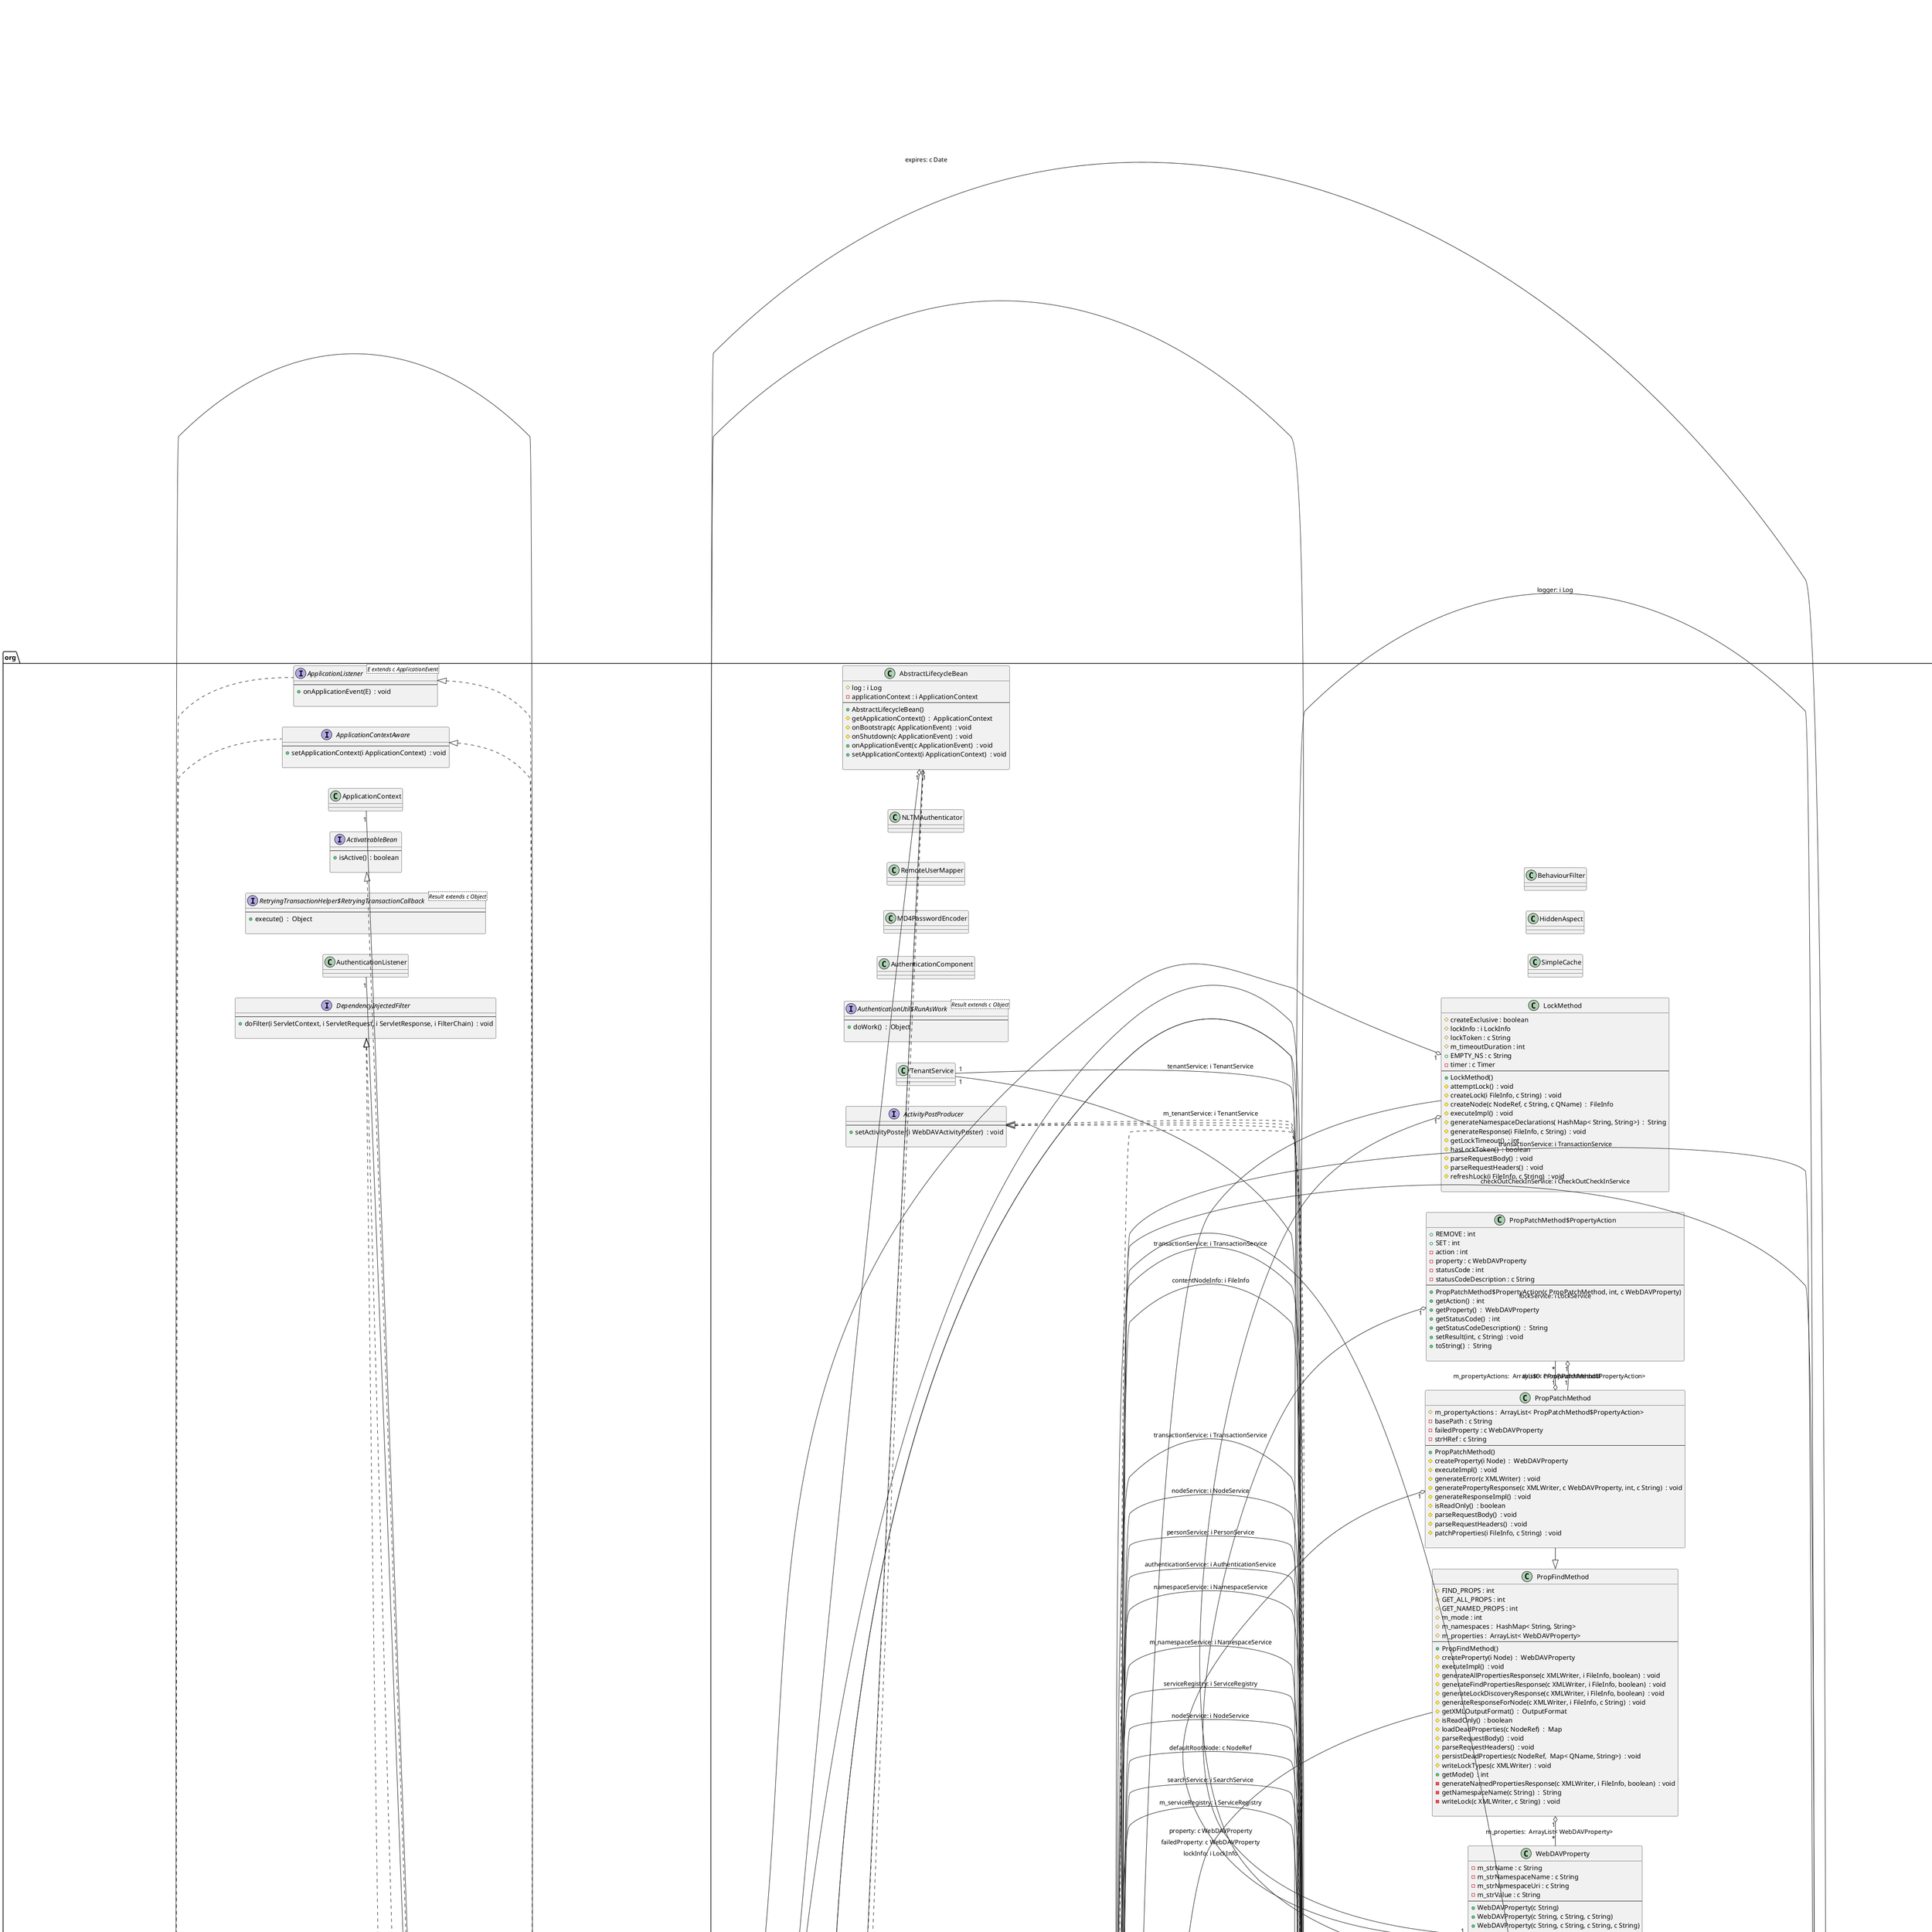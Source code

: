 @startuml

' Generated using https://github.com/juanmf/Java2PlantUML

left to right direction
' Participants 

interface org.alfresco.repo.webdav.LockInfo {
--
+  addSharedLockToken(c String)  : void
+  getDepth()  :  String
+  getExclusiveLockToken()  :  String
+  getExpires()  :  Date
+  getOwner()  :  String
+  getRemainingTimeoutSeconds()  : long
+  getScope()  :  String
+  getSharedLockTokens()  :  Set
+  isExclusive()  : boolean
+  isExpired()  : boolean
+  isLocked()  : boolean
+  isShared()  : boolean
+  setDepth(c String)  : void
+  setExclusiveLockToken(c String)  : void
+  setExpires(c Date)  : void
+  setOwner(c String)  : void
+  setScope(c String)  : void
+  setSharedLockTokens( Set< String>)  : void
+  setTimeoutMinutes(int)  : void
+  setTimeoutSeconds(int)  : void
+  toJSON()  :  String

}
class org.alfresco.repo.webdav.auth.HTTPRequestAuthenticationFilter {
-  httpServletRequestAuthHeaderName : c String
-  logger : i Log
-  m_authComponent : i AuthenticationComponent
-  m_authPattern : c Pattern
-  m_authPatternString : c String
-  m_context : i ServletContext
--
+   HTTPRequestAuthenticationFilter() 
#  getLogger()  :  Log
+  destroy()  : void
+  doFilter(i ServletRequest, i ServletResponse, i FilterChain)  : void
+  init(i FilterConfig)  : void
-  reject(i HttpServletRequest, i HttpServletResponse)  : void

}
class org.alfresco.repo.webdav.MkcolMethod {
-  activityPoster : i WebDAVActivityPoster
--
+   MkcolMethod() 
#  executeImpl()  : void
#  parseRequestBody()  : void
#  parseRequestHeaders()  : void
+  setActivityPoster(i WebDAVActivityPoster)  : void
-  postActivity(i FileInfo)  : void

}
class javax.servlet.http.HttpServletRequestWrapper {
--
+   HttpServletRequestWrapper(i HttpServletRequest) 
+  authenticate(i HttpServletResponse)  : boolean
+  getAuthType()  :  String
+  getContextPath()  :  String
+  getCookies()  :  Cookie;
+  getDateHeader(c String)  : long
+  getHeader(c String)  :  String
+  getHeaderNames()  :  Enumeration
+  getHeaders(c String)  :  Enumeration
+  getIntHeader(c String)  : int
+  getMethod()  :  String
+  getPart(c String)  :  Part
+  getParts()  :  Collection
+  getPathInfo()  :  String
+  getPathTranslated()  :  String
+  getQueryString()  :  String
+  getRemoteUser()  :  String
+  getRequestURI()  :  String
+  getRequestURL()  :  StringBuffer
+  getRequestedSessionId()  :  String
+  getServletPath()  :  String
+  getSession()  :  HttpSession
+  getSession(boolean)  :  HttpSession
+  getUserPrincipal()  :  Principal
+  isRequestedSessionIdFromCookie()  : boolean
+  isRequestedSessionIdFromURL()  : boolean
+  isRequestedSessionIdFromUrl()  : boolean
+  isRequestedSessionIdValid()  : boolean
+  isUserInRole(c String)  : boolean
+  login(c String, c String)  : void
+  logout()  : void
-  _getHttpServletRequest()  :  HttpServletRequest

}
class org.alfresco.repo.webdav.auth.WebDAVUser {
-  m_homeNode : c NodeRef
-  m_ticket : c String
-  m_userName : c String
-  serialVersionUID : long
--
+   WebDAVUser(c String, c String, c NodeRef) 
#  setHomeNode(c NodeRef)  : void
+  getHomeNode()  :  NodeRef
+  getTicket()  :  String
+  getUserName()  :  String
+  hasHomeNode()  : boolean
+  toString()  :  String

}
class org.alfresco.repo.webdav.PropFindMethod {
#  FIND_PROPS : int
#  GET_ALL_PROPS : int
#  GET_NAMED_PROPS : int
#  m_mode : int
#  m_namespaces :  HashMap< String, String>
#  m_properties :  ArrayList< WebDAVProperty>
--
+   PropFindMethod() 
#  createProperty(i Node)  :  WebDAVProperty
#  executeImpl()  : void
#  generateAllPropertiesResponse(c XMLWriter, i FileInfo, boolean)  : void
#  generateFindPropertiesResponse(c XMLWriter, i FileInfo, boolean)  : void
#  generateLockDiscoveryResponse(c XMLWriter, i FileInfo, boolean)  : void
#  generateResponseForNode(c XMLWriter, i FileInfo, c String)  : void
#  getXMLOutputFormat()  :  OutputFormat
#  isReadOnly()  : boolean
#  loadDeadProperties(c NodeRef)  :  Map
#  parseRequestBody()  : void
#  parseRequestHeaders()  : void
#  persistDeadProperties(c NodeRef,  Map< QName, String>)  : void
#  writeLockTypes(c XMLWriter)  : void
+  getMode()  : int
-  generateNamedPropertiesResponse(c XMLWriter, i FileInfo, boolean)  : void
-  getNamespaceName(c String)  :  String
-  writeLock(c XMLWriter, c String)  : void

}
interface org.alfresco.repo.webdav.auth.SharepointConstants {
+  USER_SESSION_ATTRIBUTE : c String
--

}
interface javax.servlet.http.HttpSessionListener {
--
+  sessionCreated(c HttpSessionEvent)  : void
+  sessionDestroyed(c HttpSessionEvent)  : void

}
class org.alfresco.repo.webdav.WebDAVServerException {
-  m_cause : c Throwable
-  m_httpStatusCode : int
-  serialVersionUID : long
--
+   WebDAVServerException(int) 
+   WebDAVServerException(int, c Throwable) 
+  getCause()  :  Throwable
+  getHttpStatusCode()  : int
+  toString()  :  String

}
class org.alfresco.repo.webdav.auth.KerberosAuthenticationFilter {
-  logger : i Log
--
+   KerberosAuthenticationFilter() 
#  checkLoginPage(i HttpServletRequest, i HttpServletResponse)  : boolean
#  getLogger()  :  Log
#  onValidateFailed(i ServletContext, i HttpServletRequest, i HttpServletResponse, i HttpSession, i WebCredentials)  : void
#  writeLoginPageLink(i ServletContext, i HttpServletRequest, i HttpServletResponse)  : void

}
class org.alfresco.repo.webdav.auth.AuthenticationFilter {
-  ENCODINGS : c String;
-  PPT_EXTN : c String
-  logger : i Log
--
+   AuthenticationFilter() 
#  getLogger()  :  Log
+  destroy()  : void
+  doFilter(i ServletContext, i ServletRequest, i ServletResponse, i FilterChain)  : void

}
class javax.servlet.ServletInputStream {
--
#   ServletInputStream() 
+  readLine(class [B, int, int)  : int

}
class org.alfresco.repo.webdav.auth.NTLMAuthenticationFilter {
-  logger : i Log
--
+   NTLMAuthenticationFilter() 
#  getLogger()  :  Log
#  onValidateFailed(i ServletContext, i HttpServletRequest, i HttpServletResponse, i HttpSession, i WebCredentials)  : void

}
class org.alfresco.repo.webdav.DeleteMethod {
-  activityPoster : i WebDAVActivityPoster
-  deleteDelayTimer : c Timer
--
+   DeleteMethod() 
#  executeImpl()  : void
#  parseRequestBody()  : void
#  parseRequestHeaders()  : void
#  postActivity(i FileInfo, i FileInfo, c String)  : void
+  setActivityPoster(i WebDAVActivityPoster)  : void

}
interface org.springframework.context.ApplicationListener <E extends c ApplicationEvent> {
--
+  onApplicationEvent(E)  : void

}
interface javax.security.auth.callback.CallbackHandler {
--
+  handle(c Callback;)  : void

}
class org.alfresco.repo.webdav.auth.HTTPRequestAuthenticationFilterTestFilter {
-  httpServletRequestAuthHeaderName : c String
-  userName : c String
--
+   HTTPRequestAuthenticationFilterTestFilter() 
+  destroy()  : void
+  doFilter(i ServletRequest, i ServletResponse, i FilterChain)  : void
+  init(i FilterConfig)  : void
-  getProxy(i HttpServletRequest)  :  HttpServletRequest

}
class org.alfresco.repo.webdav.PostMethod {
--
+   PostMethod() 

}
interface org.springframework.beans.factory.Aware {
--

}
interface javax.servlet.ServletRequest {
--
+  getAsyncContext()  :  AsyncContext
+  getAttribute(c String)  :  Object
+  getAttributeNames()  :  Enumeration
+  getCharacterEncoding()  :  String
+  getContentLength()  : int
+  getContentType()  :  String
+  getDispatcherType()  :  DispatcherType
+  getInputStream()  :  ServletInputStream
+  getLocalAddr()  :  String
+  getLocalName()  :  String
+  getLocalPort()  : int
+  getLocale()  :  Locale
+  getLocales()  :  Enumeration
+  getParameter(c String)  :  String
+  getParameterMap()  :  Map
+  getParameterNames()  :  Enumeration
+  getParameterValues(c String)  :  String;
+  getProtocol()  :  String
+  getReader()  :  BufferedReader
+  getRealPath(c String)  :  String
+  getRemoteAddr()  :  String
+  getRemoteHost()  :  String
+  getRemotePort()  : int
+  getRequestDispatcher(c String)  :  RequestDispatcher
+  getScheme()  :  String
+  getServerName()  :  String
+  getServerPort()  : int
+  getServletContext()  :  ServletContext
+  isAsyncStarted()  : boolean
+  isAsyncSupported()  : boolean
+  isSecure()  : boolean
+  removeAttribute(c String)  : void
+  setAttribute(c String, c Object)  : void
+  setCharacterEncoding(c String)  : void
+  startAsync()  :  AsyncContext
+  startAsync(i ServletRequest, i ServletResponse)  :  AsyncContext

}
class org.springframework.extensions.surf.util.AbstractLifecycleBean {
#  log : i Log
-  applicationContext : i ApplicationContext
--
+   AbstractLifecycleBean() 
#  getApplicationContext()  :  ApplicationContext
#  onBootstrap(c ApplicationEvent)  : void
#  onShutdown(c ApplicationEvent)  : void
+  onApplicationEvent(c ApplicationEvent)  : void
+  setApplicationContext(i ApplicationContext)  : void

}
interface org.alfresco.service.cmr.webdav.WebDavService {
--
+  activitiesEnabled()  : boolean
+  getEnabled()  : boolean
+  getWebdavUrl(c NodeRef)  :  String

}
class org.alfresco.repo.webdav.ExceptionHandler {
-  e : c Throwable
-  logger : i Log
-  request : i HttpServletRequest
-  response : i HttpServletResponse
--
+   ExceptionHandler(c Throwable, i HttpServletRequest, i HttpServletResponse) 
+  handle()  : void

}
interface org.alfresco.repo.webdav.WebDAVLockService {
+  BEAN_NAME : c String
--
+  getLockInfo(c NodeRef)  :  LockInfo
+  isLockedAndReadOnly(c NodeRef)  : boolean
+  lock(c NodeRef, c String, int)  : void
+  lock(c NodeRef, i LockInfo)  : void
+  sessionDestroyed()  : void
+  setCurrentSession(i HttpSession)  : void
+  unlock(c NodeRef)  : void

}
interface javax.servlet.Filter {
--
+  destroy()  : void
+  doFilter(i ServletRequest, i ServletResponse, i FilterChain)  : void
+  init(i FilterConfig)  : void

}
class javax.servlet.ServletRequestWrapper {
-  request : i ServletRequest
--
+   ServletRequestWrapper(i ServletRequest) 
+  getAsyncContext()  :  AsyncContext
+  getAttribute(c String)  :  Object
+  getAttributeNames()  :  Enumeration
+  getCharacterEncoding()  :  String
+  getContentLength()  : int
+  getContentType()  :  String
+  getDispatcherType()  :  DispatcherType
+  getInputStream()  :  ServletInputStream
+  getLocalAddr()  :  String
+  getLocalName()  :  String
+  getLocalPort()  : int
+  getLocale()  :  Locale
+  getLocales()  :  Enumeration
+  getParameter(c String)  :  String
+  getParameterMap()  :  Map
+  getParameterNames()  :  Enumeration
+  getParameterValues(c String)  :  String;
+  getProtocol()  :  String
+  getReader()  :  BufferedReader
+  getRealPath(c String)  :  String
+  getRemoteAddr()  :  String
+  getRemoteHost()  :  String
+  getRemotePort()  : int
+  getRequest()  :  ServletRequest
+  getRequestDispatcher(c String)  :  RequestDispatcher
+  getScheme()  :  String
+  getServerName()  :  String
+  getServerPort()  : int
+  getServletContext()  :  ServletContext
+  isAsyncStarted()  : boolean
+  isAsyncSupported()  : boolean
+  isSecure()  : boolean
+  isWrapperFor(c Class)  : boolean
+  isWrapperFor(i ServletRequest)  : boolean
+  removeAttribute(c String)  : void
+  setAttribute(c String, c Object)  : void
+  setCharacterEncoding(c String)  : void
+  setRequest(i ServletRequest)  : void
+  startAsync()  :  AsyncContext
+  startAsync(i ServletRequest, i ServletResponse)  :  AsyncContext

}
interface org.alfresco.repo.management.subsystems.ActivateableBean {
--
+  isActive()  : boolean

}
class org.alfresco.repo.webdav.UnlockMethod {
-  m_strLockToken : c String
--
+   UnlockMethod() 
#  attemptUnlock()  : void
#  executeImpl()  : void
#  getLockToken()  :  String
#  parseRequestBody()  : void
#  parseRequestHeaders()  : void
-  removeNoContentAspect(c NodeRef)  : void

}
interface java.util.EventListener {
--

}
class org.alfresco.repo.webdav.HierarchicalMethod {
#  m_overwrite : boolean
#  m_strDestinationPath : c String
--
+   HierarchicalMethod() 
#  parseRequestBody()  : void
#  parseRequestHeaders()  : void
+  getDestinationPath()  :  String
+  hasOverWrite()  : boolean

}
class org.alfresco.repo.webdav.WebDAVServlet$WebDAVInitParameters {
-  enabled : boolean
-  rootPath : c String
-  storeName : c String
-  urlPathPrefix : c String
--
+   WebDAVServlet$WebDAVInitParameters() 
+  getEnabled()  : boolean
+  getRootPath()  :  String
+  getStoreName()  :  String
+  getUrlPathPrefix()  :  String
+  setEnabled(boolean)  : void
+  setRootPath(c String)  : void
+  setStoreName(c String)  : void
+  setUrlPathPrefix(c String)  : void

}
interface org.alfresco.repo.transaction.RetryingTransactionHelper$RetryingTransactionCallback <Result extends c Object> {
--
+  execute()  :  Object

}
class org.alfresco.repo.webdav.MTNodesCache2 {
-  defaultNode : c NodeRef
-  enabled : boolean
-  namespaceService : i NamespaceService
-  nodeService : i NodeService
-  nodesCache :  Map< String, NodeRef>
-  rootPath : c String
-  searchService : i SearchService
-  storeName : c String
-  tenantService : i TenantService
--
+   MTNodesCache2() 
+  getEnabled()  : boolean
+  getNamespaceService()  :  NamespaceService
+  getNodeForCurrentTenant()  :  NodeRef
+  getNodeService()  :  NodeService
+  getRootPath()  :  String
+  getSearchService()  :  SearchService
+  getStoreName()  :  String
+  getTenantService()  :  TenantService
+  init()  : void
+  onBootstrap()  : void
+  setEnabled(boolean)  : void
+  setNamespaceService(i NamespaceService)  : void
+  setNodeService(i NodeService)  : void
+  setRootPath(c String)  : void
+  setSearchService(i SearchService)  : void
+  setStoreName(c String)  : void
+  setTenantService(i TenantService)  : void

}
class org.alfresco.repo.webdav.WebDAVProperty {
-  m_strName : c String
-  m_strNamespaceName : c String
-  m_strNamespaceUri : c String
-  m_strValue : c String
--
+   WebDAVProperty(c String) 
+   WebDAVProperty(c String, c String, c String) 
+   WebDAVProperty(c String, c String, c String, c String) 
+  createQName()  :  QName
+  getName()  :  String
+  getNamespaceName()  :  String
+  getNamespaceUri()  :  String
+  getValue()  :  String
+  hasNamespaceName()  : boolean
+  isProtected()  : boolean
+  setValue(c String)  : void
+  toString()  :  String

}
interface org.springframework.context.ApplicationContextAware {
--
+  setApplicationContext(i ApplicationContext)  : void

}
class org.alfresco.repo.webdav.LockMethod {
#  createExclusive : boolean
#  lockInfo : i LockInfo
#  lockToken : c String
#  m_timeoutDuration : int
+  EMPTY_NS : c String
-  timer : c Timer
--
+   LockMethod() 
#  attemptLock()  : void
#  createLock(i FileInfo, c String)  : void
#  createNode(c NodeRef, c String, c QName)  :  FileInfo
#  executeImpl()  : void
#  generateNamespaceDeclarations( HashMap< String, String>)  :  String
#  generateResponse(i FileInfo, c String)  : void
#  getLockTimeout()  : int
#  hasLockToken()  : boolean
#  parseRequestBody()  : void
#  parseRequestHeaders()  : void
#  refreshLock(i FileInfo, c String)  : void

}
class org.alfresco.repo.webdav.auth.BaseKerberosAuthenticationFilter {
-  LoginConfigEntry : c String
-  m_accountName : c String
-  m_krbRealm : c String
-  m_loginContext : c LoginContext
-  m_loginEntryName : c String
-  m_password : c String
-  m_stripKerberosUsernameSuffix : boolean
--
+   BaseKerberosAuthenticationFilter() 
#  checkLoginPage(i HttpServletRequest, i HttpServletResponse)  : boolean
#  init()  : void
+  authenticateRequest(i ServletContext, i HttpServletRequest, i HttpServletResponse)  : boolean
+  handle(c Callback;)  : void
+  logonStartAgain(i ServletContext, i HttpServletRequest, i HttpServletResponse)  : void
+  restartLoginChallenge(i ServletContext, i HttpServletRequest, i HttpServletResponse)  : void
+  setJaasConfigEntryName(c String)  : void
+  setPassword(c String)  : void
+  setRealm(c String)  : void
+  setStripKerberosUsernameSuffix(boolean)  : void
-  doKerberosLogon(c NegTokenInit, i HttpServletRequest, i HttpServletResponse, i HttpSession)  :  NegTokenTarg
-  logonStartAgain(i ServletContext, i HttpServletRequest, i HttpServletResponse, boolean)  : void

}
class javax.servlet.http.HttpServlet {
-  HEADER_IFMODSINCE : c String
-  HEADER_LASTMOD : c String
-  LSTRING_FILE : c String
-  METHOD_DELETE : c String
-  METHOD_GET : c String
-  METHOD_HEAD : c String
-  METHOD_OPTIONS : c String
-  METHOD_POST : c String
-  METHOD_PUT : c String
-  METHOD_TRACE : c String
-  lStrings : c ResourceBundle
--
+   HttpServlet() 
#  doDelete(i HttpServletRequest, i HttpServletResponse)  : void
#  doGet(i HttpServletRequest, i HttpServletResponse)  : void
#  doHead(i HttpServletRequest, i HttpServletResponse)  : void
#  doOptions(i HttpServletRequest, i HttpServletResponse)  : void
#  doPost(i HttpServletRequest, i HttpServletResponse)  : void
#  doPut(i HttpServletRequest, i HttpServletResponse)  : void
#  doTrace(i HttpServletRequest, i HttpServletResponse)  : void
#  getLastModified(i HttpServletRequest)  : long
#  service(i HttpServletRequest, i HttpServletResponse)  : void
+  service(i ServletRequest, i ServletResponse)  : void
-  getAllDeclaredMethods( Class<?>)  :  Method;
-  maybeSetLastModified(i HttpServletResponse, long)  : void

}
class org.alfresco.repo.webdav.LockInfoImpl {
+  ADDINFO_WEBDAV_MARKER : c String
-  depth : c String
-  exclusiveLockToken : c String
-  expires : c Date
-  owner : c String
-  scope : c String
-  serialVersionUID : long
-  sharedLockTokens :  Set< String>
--
+   LockInfoImpl() 
+   LockInfoImpl(c String, c String, c String) 
#  dateNow()  :  Date
+  addSharedLockToken(c String)  : void
+  fromJSON(c String)  :  LockInfo
+  getDepth()  :  String
+  getExclusiveLockToken()  :  String
+  getExpires()  :  Date
+  getOwner()  :  String
+  getRemainingTimeoutSeconds()  : long
+  getScope()  :  String
+  getSharedLockTokens()  :  Set
+  isExclusive()  : boolean
+  isExpired()  : boolean
+  isLocked()  : boolean
+  isShared()  : boolean
+  setDepth(c String)  : void
+  setExclusiveLockToken(c String)  : void
+  setExpires(c Date)  : void
+  setOwner(c String)  : void
+  setScope(c String)  : void
+  setSharedLockTokens( Set< String>)  : void
+  setTimeoutMinutes(int)  : void
+  setTimeoutSeconds(int)  : void
+  toJSON()  :  String
+  toString()  :  String

}
interface javax.servlet.Servlet {
--
+  destroy()  : void
+  getServletConfig()  :  ServletConfig
+  getServletInfo()  :  String
+  init(i ServletConfig)  : void
+  service(i ServletRequest, i ServletResponse)  : void

}
class org.alfresco.repo.webdav.WebDavBootstrap {
-  rootNode : c MTNodesCache2
--
+   WebDavBootstrap() 
#  onBootstrap(c ApplicationEvent)  : void
#  onShutdown(c ApplicationEvent)  : void
+  getRootNode()  :  MTNodesCache2
+  init()  : void
+  setRootNode(c MTNodesCache2)  : void

}
class org.alfresco.repo.webdav.WebDAVLockServiceImpl {
-  LOCKED_RESOURCES : c String
-  checkOutCheckInService : i CheckOutCheckInService
-  currentSession :  ThreadLocal< HttpSession>
-  lockService : i LockService
-  logger : i Log
-  nodeService : i NodeService
-  transactionService : i TransactionService
--
+   WebDAVLockServiceImpl() 
+  getLockInfo(c NodeRef)  :  LockInfo
+  isLockedAndReadOnly(c NodeRef)  : boolean
+  lock(c NodeRef, c String, int)  : void
+  lock(c NodeRef, i LockInfo)  : void
+  sessionDestroyed()  : void
+  setCheckOutCheckInService(i CheckOutCheckInService)  : void
+  setCurrentSession(i HttpSession)  : void
+  setLockService(i LockService)  : void
+  setNodeService(i NodeService)  : void
+  setTransactionService(i TransactionService)  : void
+  unlock(c NodeRef)  : void
-  createLock(c NodeRef, c String, boolean, int)  :  LockInfo
-  removeObjectFromSessionList(i HttpSession, c String, c Object)  : boolean
-  storeObjectInSessionList(i HttpSession, c String, c Object)  : void

}
interface javax.servlet.ServletContextListener {
--
+  contextDestroyed(c ServletContextEvent)  : void
+  contextInitialized(c ServletContextEvent)  : void

}
class org.alfresco.repo.webdav.PropPatchMethod$PropertyAction {
+  REMOVE : int
+  SET : int
-  action : int
-  property : c WebDAVProperty
-  statusCode : int
-  statusCodeDescription : c String
--
+   PropPatchMethod$PropertyAction(c PropPatchMethod, int, c WebDAVProperty) 
+  getAction()  : int
+  getProperty()  :  WebDAVProperty
+  getStatusCode()  : int
+  getStatusCodeDescription()  :  String
+  setResult(int, c String)  : void
+  toString()  :  String

}
class org.alfresco.repo.webdav.auth.HTTPRequestAuthenticationFilterTestFilter$Handler {
~  httpReq : i HttpServletRequest
--
~   HTTPRequestAuthenticationFilterTestFilter$Handler(c HTTPRequestAuthenticationFilterTestFilter, i HttpServletRequest) 
+  invoke(c Object, c Method, c Object;)  :  Object

}
class org.alfresco.repo.webdav.WebDAVMethod$Condition {
-  eTagsMatch :  LinkedList< String>
-  eTagsNotMatch :  LinkedList< String>
-  lockTokensMatch :  LinkedList< String>
-  lockTokensNotMatch :  LinkedList< String>
--
+   WebDAVMethod$Condition(c WebDAVMethod) 
+  addETag(c String, boolean)  : void
+  addLockTocken(c String, boolean)  : void
+  getETagsMatch()  :  LinkedList
+  getETagsNotMatch()  :  LinkedList
+  getLockTokensMatch()  :  LinkedList
+  getLockTokensNotMatch()  :  LinkedList

}
class org.alfresco.repo.webdav.auth.BaseNTLMAuthenticationFilter {
#  AUTHORIZATION : c String
#  AUTH_NTLM : c String
#  WWW_AUTHENTICATE : c String
+  NTLM_AUTH_DETAILS : c String
+  NTLM_AUTH_SESSION : c String
-  NTLM_FLAGS_NTLM1 : int
-  NTLM_FLAGS_NTLM2 : int
-  m_allowGuest : boolean
-  m_disableNTLMv2 : boolean
-  m_encryptor : c PasswordEncryptor
-  m_mapUnknownUserToGuest : boolean
-  m_md4Encoder : i MD4PasswordEncoder
-  m_ntlmFlags : int
-  m_random : c Random
-  nltmAuthenticator : i NLTMAuthenticator
--
+   BaseNTLMAuthenticationFilter() 
#  checkNTLMv1(c String, class [B, c Type3NTLMMessage, boolean)  : boolean
#  checkNTLMv2(c String, class [B, c Type3NTLMMessage)  : boolean
#  checkNTLMv2SessionKey(c String, class [B, c Type3NTLMMessage)  : boolean
#  disableNTLMv2()  : void
#  getMD4Hash(c String)  :  String
#  init()  : void
#  processType1(c Type1NTLMMessage, i HttpServletRequest, i HttpServletResponse)  : void
#  processType3(c Type3NTLMMessage, i ServletContext, i HttpServletRequest, i HttpServletResponse)  : boolean
#  validateLocalHashedPassword(c Type3NTLMMessage, c NTLMLogonDetails, boolean, c String)  : boolean
+  authenticateRequest(i ServletContext, i HttpServletRequest, i HttpServletResponse)  : boolean
+  restartLoginChallenge(i ServletContext, i HttpServletRequest, i HttpServletResponse)  : void
+  setMapUnknownUserToGuest(boolean)  : void
-  clearSession(i HttpSession)  : void

}
interface org.alfresco.repo.webdav.WebDAVActivityPoster {
--
+  postFileFolderAdded(c String, c String, c String, i FileInfo)  : void
+  postFileFolderDeleted(c String, c String, c String, i FileInfo, i FileInfo)  : void
+  postFileFolderUpdated(c String, c String, i FileInfo)  : void

}
interface javax.servlet.ServletConfig {
--
+  getInitParameter(c String)  :  String
+  getInitParameterNames()  :  Enumeration
+  getServletContext()  :  ServletContext
+  getServletName()  :  String

}
interface org.alfresco.sync.repo.events.EventPreparator {
--
+  prepareEvent(c String, c String, c String)  :  Event

}
class org.alfresco.repo.webdav.CopyMethod {
--
+   CopyMethod() 
#  isMove()  : boolean

}
class org.alfresco.repo.webdav.auth.BaseSSOAuthenticationFilter {
#  MIME_HTML_TEXT : c String
-  fallbackDelegate : i AuthenticationDriver
-  m_isActive : boolean
-  m_isFallbackEnabled : boolean
-  m_lastConfiguredServerName : c String
-  m_lastResolvedServerName : c String
-  m_loginPage : c String
-  m_ticketLogons : boolean
-  serverConfiguration : i ExtendedServerConfigurationAccessor
--
+   BaseSSOAuthenticationFilter() 
#  allowsTicketLogons()  : boolean
#  checkForTicketParameter(i ServletContext, i HttpServletRequest, i HttpServletResponse)  : boolean
#  getLoginPage()  :  String
#  getSecurityConfigSection()  :  SecurityConfigSection
#  getServerName()  :  String
#  hasLoginPage()  : boolean
#  includeFallbackAuth(i ServletContext, i HttpServletRequest, i HttpServletResponse)  : void
#  init()  : void
#  isNTLMSSPBlob(class [B, int)  : boolean
#  mapClientAddressToDomain(c String)  :  String
#  onLoginComplete(i ServletContext, i HttpServletRequest, i HttpServletResponse, boolean)  : boolean
#  onValidate(i ServletContext, i HttpServletRequest, i HttpServletResponse, i WebCredentials)  : void
#  onValidateFailed(i ServletContext, i HttpServletRequest, i HttpServletResponse, i HttpSession, i WebCredentials)  : void
#  performFallbackAuthentication(i ServletContext, i HttpServletRequest, i HttpServletResponse)  : boolean
#  redirectToLoginPage(i HttpServletRequest, i HttpServletResponse)  : void
#  setLoginPage(c String)  : void
#  writeLoginPageLink(i ServletContext, i HttpServletRequest, i HttpServletResponse)  : void
+  afterPropertiesSet()  : void
+  doFilter(i ServletContext, i ServletRequest, i ServletResponse, i FilterChain)  : void
+  isActive()  : boolean
+  isFallbackEnabled()  : boolean
+  setActive(boolean)  : void
+  setFallback(i AuthenticationDriver)  : void
+  setFallbackEnabled(boolean)  : void
+  setServerConfiguration(i ExtendedServerConfigurationAccessor)  : void
+  setTicketLogons(boolean)  : void

}
interface org.alfresco.repo.security.authentication.AuthenticationUtil$RunAsWork <Result extends c Object> {
--
+  doWork()  :  Object

}
class org.alfresco.repo.webdav.auth.SSOFallbackBasicAuthenticationDriver {
-  authenticationService : i AuthenticationService
-  logger : i Log
-  nodeService : i NodeService
-  personService : i PersonService
-  transactionService : i TransactionService
-  userAttributeName : c String
--
+   SSOFallbackBasicAuthenticationDriver() 
+  authenticateRequest(i ServletContext, i HttpServletRequest, i HttpServletResponse)  : boolean
+  restartLoginChallenge(i ServletContext, i HttpServletRequest, i HttpServletResponse)  : void
+  setAuthenticationService(i AuthenticationService)  : void
+  setNodeService(i NodeService)  : void
+  setPersonService(i PersonService)  : void
+  setTransactionService(i TransactionService)  : void
+  setUserAttributeName(c String)  : void

}
class org.alfresco.repo.webdav.WebDAVHelper {
#  logger : i Log
+  BEAN_NAME : c String
+  EMPTY_SITE_ID : c String
+  PathSeperator : c String
+  PathSeperatorChar : char
-  HTTPS_SCHEME : c String
-  HTTP_SCHEME : c String
-  eventPublisher : i EventPublisher
-  m_actionService : i ActionService
-  m_authService : i AuthenticationService
-  m_dictionaryService : i DictionaryService
-  m_fileFolderService : i FileFolderService
-  m_hiddenAspect : c HiddenAspect
-  m_lockService : i WebDAVLockService
-  m_mimetypeService : i MimetypeService
-  m_namespaceService : i NamespaceService
-  m_nodeService : i NodeService
-  m_nullAttribs : c AttributesImpl
-  m_permissionService : i PermissionService
-  m_policyBehaviourFilter : i BehaviourFilter
-  m_renameShufflePattern : c Pattern
-  m_searchService : i SearchService
-  m_serviceRegistry : i ServiceRegistry
-  m_tenantService : i TenantService
-  m_urlPathPrefix : c String
-  poster : i ActivityPoster
-  sizeLimit : long
--
+   WebDAVHelper() 
#  makeETagString(i FileInfo, c StringBuilder)  : void
#  publishReadEvent(i FileInfo, c String, c Long, c String, c String)  : void
+  checkDestinationURL(i HttpServletRequest, c String)  : void
+  createFile(i FileInfo, c String)  :  FileInfo
+  decodeURL(c String)  :  String
+  determineSiteId(c NodeRef, c String)  :  String
+  determineSiteId(c WebDAVMethod)  :  String
+  determineTenantDomain()  :  String
+  determineTenantDomain(c WebDAVMethod)  :  String
+  encodeHTML(c String)  :  String
+  encodeURL(c String)  :  String
+  encodeURL(c String, c String)  :  String
+  encodeUrlReservedSymbols(c String)  :  String
+  getActionService()  :  ActionService
+  getAuthenticationService()  :  AuthenticationService
+  getChildren(i FileInfo)  :  List
+  getCopyService()  :  CopyService
+  getDestinationPath(c String, c String, c String)  :  String
+  getDictionaryService()  :  DictionaryService
+  getFileFolderService()  :  FileFolderService
+  getHiddenAspect()  :  HiddenAspect
+  getLockService()  :  WebDAVLockService
+  getMimetypeService()  :  MimetypeService
+  getNamespaceService()  :  NamespaceService
+  getNodeForPath(c NodeRef, c String)  :  FileInfo
+  getNodeService()  :  NodeService
+  getNullAttributes()  :  AttributesImpl
+  getParentNodeForPath(c NodeRef, c String)  :  FileInfo
+  getPathFromNode(c NodeRef, c NodeRef)  :  String
+  getPermissionService()  :  PermissionService
+  getPolicyBehaviourFilter()  :  BehaviourFilter
+  getRepositoryPath(i HttpServletRequest)  :  String
+  getSearchService()  :  SearchService
+  getServiceRegistry()  :  ServiceRegistry
+  getSizeLimit()  : long
+  getTenantService()  :  TenantService
+  getURLForPath(i HttpServletRequest, c String, boolean)  :  String
+  getURLForPath(i HttpServletRequest, c String, boolean, c String)  :  String
+  getUrlPathPrefix(i HttpServletRequest)  :  String
+  isLockedAndReadOnly(c NodeRef)  : boolean
+  isRenameShuffle(c String)  : boolean
+  isRootPath(c String, c String)  : boolean
+  makeETag(i FileInfo)  :  String
+  makeQuotedETag(i FileInfo)  :  String
+  setActionService(i ActionService)  : void
+  setAuthenticationService(i AuthenticationService)  : void
+  setDictionaryService(i DictionaryService)  : void
+  setEventPublisher(i EventPublisher)  : void
+  setFileFolderService(i FileFolderService)  : void
+  setHiddenAspect(c HiddenAspect)  : void
+  setLockService(i WebDAVLockService)  : void
+  setMimetypeService(i MimetypeService)  : void
+  setNamespaceService(i NamespaceService)  : void
+  setNodeService(i NodeService)  : void
+  setPermissionService(i PermissionService)  : void
+  setPolicyBehaviourFilter(i BehaviourFilter)  : void
+  setPoster(i ActivityPoster)  : void
+  setRenameShufflePattern(c Pattern)  : void
+  setSearchService(i SearchService)  : void
+  setServiceRegistry(i ServiceRegistry)  : void
+  setSizeLimitString(c String)  : void
+  setTenantService(i TenantService)  : void
+  setUrlPathPrefix(c String)  : void
+  splitAllPaths(c String)  :  List
+  splitPath(c String)  :  String;

}
class org.alfresco.repo.webdav.PutMethod {
-  activityPoster : i WebDAVActivityPoster
-  contentNodeInfo : i FileInfo
-  created : boolean
-  fileSize : long
-  m_expectHeaderPresent : boolean
-  m_strContentType : c String
-  noContent : boolean
--
+   PutMethod() 
#  executeImpl()  : void
#  isCreated()  : boolean
#  parseRequestBody()  : void
#  parseRequestHeaders()  : void
#  postActivity()  : void
+  getContentNodeInfo()  :  FileInfo
+  getContentType()  :  String
+  getFileSize()  : long
+  setActivityPoster(i WebDAVActivityPoster)  : void

}
class org.alfresco.repo.webdav.WebDavServiceImpl {
+  WEBDAV_PREFIX : c String
-  activitiesEnabled : boolean
-  dictionaryService : i DictionaryService
-  enabled : boolean
-  fileFolderService : i FileFolderService
-  nodeService : i NodeService
-  rootNode : c MTNodesCache2
--
+   WebDavServiceImpl() 
+  activitiesEnabled()  : boolean
+  getDictionaryService()  :  DictionaryService
+  getEnabled()  : boolean
+  getFileFolderService()  :  FileFolderService
+  getNodeService()  :  NodeService
+  getRootNode()  :  MTNodesCache2
+  getWebdavUrl(c NodeRef)  :  String
+  init()  : void
+  setActivitiesEnabled(boolean)  : void
+  setDictionaryService(i DictionaryService)  : void
+  setEnabled(boolean)  : void
+  setFileFolderService(i FileFolderService)  : void
+  setNodeService(i NodeService)  : void
+  setRootNode(c MTNodesCache2)  : void
-  getIsContainer(c QName)  : boolean
-  getIsDocument(c QName)  : boolean

}
interface javax.servlet.http.HttpServletRequest {
+  BASIC_AUTH : c String
+  CLIENT_CERT_AUTH : c String
+  DIGEST_AUTH : c String
+  FORM_AUTH : c String
--
+  authenticate(i HttpServletResponse)  : boolean
+  getAuthType()  :  String
+  getContextPath()  :  String
+  getCookies()  :  Cookie;
+  getDateHeader(c String)  : long
+  getHeader(c String)  :  String
+  getHeaderNames()  :  Enumeration
+  getHeaders(c String)  :  Enumeration
+  getIntHeader(c String)  : int
+  getMethod()  :  String
+  getPart(c String)  :  Part
+  getParts()  :  Collection
+  getPathInfo()  :  String
+  getPathTranslated()  :  String
+  getQueryString()  :  String
+  getRemoteUser()  :  String
+  getRequestURI()  :  String
+  getRequestURL()  :  StringBuffer
+  getRequestedSessionId()  :  String
+  getServletPath()  :  String
+  getSession()  :  HttpSession
+  getSession(boolean)  :  HttpSession
+  getUserPrincipal()  :  Principal
+  isRequestedSessionIdFromCookie()  : boolean
+  isRequestedSessionIdFromURL()  : boolean
+  isRequestedSessionIdFromUrl()  : boolean
+  isRequestedSessionIdValid()  : boolean
+  isUserInRole(c String)  : boolean
+  login(c String, c String)  : void
+  logout()  : void

}
class org.alfresco.repo.webdav.ActivityPosterImpl {
#  logger : i Log
-  appTool : c String
-  poster : i ActivityPoster
--
+   ActivityPosterImpl() 
+   ActivityPosterImpl(c String, i ActivityPoster) 
+  postFileFolderAdded(c String, c String, c String, i FileInfo)  : void
+  postFileFolderDeleted(c String, c String, c String, i FileInfo, i FileInfo)  : void
+  postFileFolderUpdated(c String, c String, i FileInfo)  : void
+  setAppTool(c String)  : void
+  setPoster(i ActivityPoster)  : void
-  postFileFolderActivity(c String, c String, c String, c String, c NodeRef, i FileInfo)  : void

}
interface org.alfresco.repo.webdav.ActivityPostProducer {
--
+  setActivityPoster(i WebDAVActivityPoster)  : void

}
class javax.servlet.GenericServlet {
-  LSTRING_FILE : c String
-  config : i ServletConfig
-  lStrings : c ResourceBundle
--
+   GenericServlet() 
+  destroy()  : void
+  getInitParameter(c String)  :  String
+  getInitParameterNames()  :  Enumeration
+  getServletConfig()  :  ServletConfig
+  getServletContext()  :  ServletContext
+  getServletInfo()  :  String
+  getServletName()  :  String
+  init()  : void
+  init(i ServletConfig)  : void
+  log(c String)  : void
+  log(c String, c Throwable)  : void
+  service(i ServletRequest, i ServletResponse)  : void

}
class org.alfresco.repo.webdav.PropPatchMethod {
#  m_propertyActions :  ArrayList< PropPatchMethod$PropertyAction>
-  basePath : c String
-  failedProperty : c WebDAVProperty
-  strHRef : c String
--
+   PropPatchMethod() 
#  createProperty(i Node)  :  WebDAVProperty
#  executeImpl()  : void
#  generateError(c XMLWriter)  : void
#  generatePropertyResponse(c XMLWriter, c WebDAVProperty, int, c String)  : void
#  generateResponseImpl()  : void
#  isReadOnly()  : boolean
#  parseRequestBody()  : void
#  parseRequestHeaders()  : void
#  patchProperties(i FileInfo, c String)  : void

}
class org.alfresco.repo.webdav.WebDAVMethod {
#  logger : i Log
#  m_childToParent :  Map< NodeRef, NodeRef>
#  m_conditions :  LinkedList< WebDAVMethod$Condition>
#  m_davHelper : c WebDAVHelper
#  m_depth : int
#  m_parentLockInfo :  Map< NodeRef, LockInfo>
#  m_request : i HttpServletRequest
#  m_resourceTag : c String
#  m_response : i HttpServletResponse
#  m_rootNodeRef : c NodeRef
#  m_strPath : c String
#  m_userAgent : c String
-  VERSION_NUM_PATTERN : c String
-  XMLPrettyPrint : boolean
-  accessDeniedStatusCodes :  Map< String, Integer>
-  m_inputStream : c ServletInputStream
-  m_reader : c BufferedReader
-  m_requestBody : c File
-  m_xmlWriter : c CharArrayWriter
-  siteId : c String
-  tenantDomain : c String
--
+   WebDAVMethod() 
#  checkNode(i FileInfo)  :  LockInfo
#  checkNode(i FileInfo, boolean, boolean)  :  LockInfo
#  createXMLWriter()  :  XMLWriter
#  executeImpl()  : void
#  flushXML(c XMLWriter)  : void
#  generateLockDiscoveryXML(c XMLWriter, i FileInfo, boolean, c String, c String, c String, c String, c Date)  : void
#  generateLockDiscoveryXML(c XMLWriter, i FileInfo, i LockInfo)  : void
#  generateNamespaceDeclarations( HashMap< String, String>)  :  String
#  generateResponseImpl()  : void
#  getActionService()  :  ActionService
#  getAuthenticationService()  :  AuthenticationService
#  getContentService()  :  ContentService
#  getContextPath()  :  String
#  getDAVHelper()  :  WebDAVHelper
#  getDAVLockService()  :  WebDAVLockService
#  getFileFolderService()  :  FileFolderService
#  getMimetypeService()  :  MimetypeService
#  getNamespaceService()  :  NamespaceService
#  getNodeForPath(c NodeRef, c String)  :  FileInfo
#  getNodeLockInfo(i FileInfo)  :  LockInfo
#  getNodeService()  :  NodeService
#  getPermissionService()  :  PermissionService
#  getRequestBodyAsDocument()  :  Document
#  getRootNodeRef()  :  NodeRef
#  getSearchService()  :  SearchService
#  getServiceRegistry()  :  ServiceRegistry
#  getServletPath()  :  String
#  getSiteId()  :  String
#  getStatusForAccessDeniedException()  : int
#  getTenantDomain()  :  String
#  getTransactionService()  :  TransactionService
#  getURLForPath(i HttpServletRequest, c String, boolean)  :  String
#  getWorkingCopy(c NodeRef)  :  FileInfo
#  getXMLOutputFormat()  :  OutputFormat
#  isReadOnly()  : boolean
#  parseDepthHeader()  : void
#  parseIfHeader()  : void
#  parseRequestBody()  : void
#  parseRequestHeaders()  : void
#  shouldFlushXMLWriter()  : boolean
+  execute()  : void
+  getDepth()  : int
+  getPath()  :  String
+  setDetails(i HttpServletRequest, i HttpServletResponse, c WebDAVHelper, c NodeRef)  : void
+  toString()  :  String
-  checkConditions(c String, c String)  : void
-  checkLockToken(i LockInfo, boolean, boolean)  : void
-  cleanUp()  : void
-  getNodeLockInfoDirect(i FileInfo)  :  LockInfo
-  getNodeLockInfoImpl(i FileInfo)  :  LockInfo
-  getNodeLockInfoIndirect(c NodeRef)  :  LockInfo
-  getRequestBodyAsFile(i HttpServletRequest)  :  File

}
class org.alfresco.repo.webdav.WebDAVSessionListener {
-  logger : i Log
-  webDAVLockService : i WebDAVLockService
--
+   WebDAVSessionListener() 
+  contextDestroyed(c ServletContextEvent)  : void
+  contextInitialized(c ServletContextEvent)  : void
+  sessionCreated(c HttpSessionEvent)  : void
+  sessionDestroyed(c HttpSessionEvent)  : void
+  setWebDAVLockService(i WebDAVLockService)  : void

}
class java.util.TimerTask {
~  CANCELLED : int
~  EXECUTED : int
~  SCHEDULED : int
~  VIRGIN : int
~  lock : c Object
~  nextExecutionTime : long
~  period : long
~  state : int
--
#   TimerTask() 
+  cancel()  : boolean
+  run()  : void
+  scheduledExecutionTime()  : long

}
interface org.springframework.beans.factory.InitializingBean {
--
+  afterPropertiesSet()  : void

}
interface org.alfresco.repo.webdav.auth.AuthenticationDriver {
+  AUTHENTICATION_USER : c String
--
+  authenticateRequest(i ServletContext, i HttpServletRequest, i HttpServletResponse)  : boolean
+  restartLoginChallenge(i ServletContext, i HttpServletRequest, i HttpServletResponse)  : void

}
interface org.alfresco.repo.SessionUser {
--
+  getTicket()  :  String
+  getUserName()  :  String

}
class org.alfresco.repo.webdav.GetMethod {
#  m_returnContent : boolean
-  MAX_RECURSE_ERROR_STACK : int
-  RANGE_HEADER_UNIT_SPECIFIER : c String
-  byteRanges : c String
-  ifMatchTags :  ArrayList< String>
-  ifNoneMatchTags :  ArrayList< String>
-  m_ifModifiedSince : c Date
-  m_ifUnModifiedSince : c Date
--
+   GetMethod() 
#  attemptReadContent(i FileInfo, i ContentReader)  : void
#  executeImpl()  : void
#  isReadOnly()  : boolean
#  parseRequestBody()  : void
#  parseRequestHeaders()  : void
#  readContent(i FileInfo, i ContentReader)  : void
-  checkPreConditions(i FileInfo)  : void
-  formatSize(c String)  :  String
-  generateDirectoryListing(i FileInfo)  : void
-  parentFolder(c String)  :  String
-  parseETags(c String)  :  ArrayList

}
class org.alfresco.repo.webdav.OptionsMethod {
-  ALLOW_HEADER : c String
-  COLLECTION_METHODS : c String
-  DAV_HEADER : c String
-  DAV_HEADER_CONTENT : c String
-  FILE_METHODS : c String
-  MS_HEADER : c String
--
+   OptionsMethod() 
#  executeImpl()  : void
#  isReadOnly()  : boolean
#  parseRequestBody()  : void
#  parseRequestHeaders()  : void

}
class org.alfresco.repo.webdav.auth.BaseAuthenticationFilter {
#  ARG_TICKET : c String
#  NO_AUTH_REQUIRED : c String
#  authenticationComponent : i AuthenticationComponent
#  authenticationListener : i AuthenticationListener
#  authenticationService : i AuthenticationService
#  nodeService : i NodeService
#  personService : i PersonService
#  remoteUserMapper : i RemoteUserMapper
#  transactionService : i TransactionService
+  AUTHENTICATION_USER : c String
-  LOGIN_EXTERNAL_AUTH : c String
-  userAttributeName : c String
--
+   BaseAuthenticationFilter() 
#  createUserEnvironment(i HttpSession, c String)  :  SessionUser
#  createUserEnvironment(i HttpSession, c String, c String, boolean)  :  SessionUser
#  createUserObject(c String, c String, c NodeRef, c NodeRef)  :  SessionUser
#  doInSystemTransaction( RetryingTransactionHelper$RetryingTransactionCallback<T>)  :  Object
#  getLogger()  :  Log
#  getSessionUser(i ServletContext, i HttpServletRequest, i HttpServletResponse, boolean)  :  SessionUser
#  getUserAttributeName()  :  String
#  handleLoginForm(i HttpServletRequest, i HttpServletResponse)  : boolean
#  invalidateSession(i HttpServletRequest)  : void
#  setUserAttributeName(c String)  : void
+  setAuthenticationComponent(i AuthenticationComponent)  : void
+  setAuthenticationListener(i AuthenticationListener)  : void
+  setAuthenticationService(i AuthenticationService)  : void
+  setNodeService(i NodeService)  : void
+  setPersonService(i PersonService)  : void
+  setRemoteUserMapper(i RemoteUserMapper)  : void
+  setTransactionService(i TransactionService)  : void
-  setExternalAuth(i HttpSession, boolean)  : void

}
class org.alfresco.repo.webdav.MoveMethod {
--
+   MoveMethod() 
#  executeImpl()  : void
#  isMove()  : boolean
#  moveOrCopy(c NodeRef, c NodeRef, c NodeRef, c String)  : void
#  parseRequestHeaders()  : void
-  copyContentOnly(i FileInfo, i FileInfo, i FileFolderService)  : void
-  unlock(c NodeRef, i LockInfo)  : void

}
class org.alfresco.repo.webdav.WebDAVServlet {
#  m_davMethods :  Hashtable< String, Class<? extends WebDAVMethod>>
+  WEBDAV_PREFIX : c String
-  BEAN_INIT_PARAMS : c String
-  KEY_WEBDAV_ROOT_NODEREF : c String
-  activityPoster : i WebDAVActivityPoster
-  defaultRootNode : c NodeRef
-  initParams : c WebDAVServlet$WebDAVInitParameters
-  logger : i Log
-  m_davHelper : c WebDAVHelper
-  namespaceService : i NamespaceService
-  nodeService : i NodeService
-  rootPath : c String
-  searchService : i SearchService
-  serialVersionUID : long
-  serviceRegistry : i ServiceRegistry
-  singletonCache :  SimpleCache< String, NodeRef>
-  tenantService : i TenantService
-  transactionService : i TransactionService
--
+   WebDAVServlet() 
#  createMethod(i HttpServletRequest, i HttpServletResponse)  :  WebDAVMethod
#  getDAVHelper()  :  WebDAVHelper
#  service(i HttpServletRequest, i HttpServletResponse)  : void
+  getWebdavRootNode()  :  NodeRef
+  init(i ServletConfig)  : void
-  getRootNodeRef()  :  NodeRef
-  initializeRootNode(c String, c String, i WebApplicationContext, i NodeService, i SearchService, i NamespaceService, i TenantService, i TransactionService)  : void

}
interface org.alfresco.repo.web.filter.beans.DependencyInjectedFilter {
--
+  doFilter(i ServletContext, i ServletRequest, i ServletResponse, i FilterChain)  : void

}
class org.alfresco.repo.webdav.WebDAV {
+  AGENT_INTERNET_EXPLORER : c String
+  AGENT_MICROSOFT_DATA_ACCESS_INTERNET_PUBLISHING_PROVIDER_DAV : c String
+  ASTERISK : c String
+  DAV_NS : c String
+  DAV_NS_PREFIX : c String
+  DEFAULT_NAMESPACE_URI : c String
+  DEPTH_0 : int
+  DEPTH_1 : int
+  DEPTH_INFINITY : int
+  F : c String
+  FAKE_TOKEN : c String
+  HEADER_CONTENT_LENGTH : c String
+  HEADER_CONTENT_TYPE : c String
+  HEADER_DEPTH : c String
+  HEADER_DESTINATION : c String
+  HEADER_ETAG : c String
+  HEADER_EXPECT : c String
+  HEADER_EXPECT_CONTENT : c String
+  HEADER_IF : c String
+  HEADER_IF_DATE_FORMAT : c String
+  HEADER_IF_MATCH : c String
+  HEADER_IF_MODIFIED_SINCE : c String
+  HEADER_IF_NONE_MATCH : c String
+  HEADER_IF_RANGE : c String
+  HEADER_IF_UNMODIFIED_SINCE : c String
+  HEADER_KEY_NOT : c String
+  HEADER_LAST_MODIFIED : c String
+  HEADER_LOCK_TOKEN : c String
+  HEADER_OVERWRITE : c String
+  HEADER_RANGE : c String
+  HEADER_TIMEOUT : c String
+  HEADER_USER_AGENT : c String
+  HEADER_VALUE_SEPARATOR : c String
+  HTTP1_1 : c String
+  INFINITE : c String
+  INFINITY : c String
+  LOCK_TOKEN_SEPERATOR : c String
+  METHOD_COPY : c String
+  METHOD_DELETE : c String
+  METHOD_GET : c String
+  METHOD_HEAD : c String
+  METHOD_LOCK : c String
+  METHOD_MKCOL : c String
+  METHOD_MOVE : c String
+  METHOD_OPTIONS : c String
+  METHOD_POST : c String
+  METHOD_PROPFIND : c String
+  METHOD_PROPPATCH : c String
+  METHOD_PUT : c String
+  METHOD_UNLOCK : c String
+  NAMESPACE_SEPARATOR : c String
+  ONE : c String
+  OPAQUE_LOCK_TOKEN : c String
+  PathSeperator : c String
+  PathSeperatorChar : char
+  RootPath : c String
+  SC_FORBIDDEN_DESC : c String
+  SC_NOT_FOUND_DESC : c String
+  SC_OK_DESC : c String
+  SECOND : c String
+  TIMEOUT_24_HOURS : int
+  TIMEOUT_INFINITY : short
+  WEBDAV_SC_FAILED_DEPENDENCY : int
+  WEBDAV_SC_FAILED_DEPENDENCY_DESC : c String
+  WEBDAV_SC_LOCKED : int
+  WEBDAV_SC_MULTI_STATUS : int
+  XML_ACTIVE_LOCK : c String
+  XML_ALF_AUTHTICKET : c String
+  XML_ALLPROP : c String
+  XML_COLLECTION : c String
+  XML_CONTENT_TYPE : c String
+  XML_CREATION_DATE : c String
+  XML_DEPTH : c String
+  XML_DISPLAYNAME : c String
+  XML_ERROR : c String
+  XML_EXCLUSIVE : c String
+  XML_GET_CONTENT_LANGUAGE : c String
+  XML_GET_CONTENT_LENGTH : c String
+  XML_GET_CONTENT_TYPE : c String
+  XML_GET_ETAG : c String
+  XML_GET_LAST_MODIFIED : c String
+  XML_HREF : c String
+  XML_LOCK_DISCOVERY : c String
+  XML_LOCK_ENTRY : c String
+  XML_LOCK_SCOPE : c String
+  XML_LOCK_TOKEN : c String
+  XML_LOCK_TYPE : c String
+  XML_MULTI_STATUS : c String
+  XML_NS : c String
+  XML_NS_ACTIVE_LOCK : c String
+  XML_NS_ALF_AUTHTICKET : c String
+  XML_NS_ALLPROP : c String
+  XML_NS_CANNOT_MODIFY_PROTECTED_PROPERTY : c String
+  XML_NS_COLLECTION : c String
+  XML_NS_CREATION_DATE : c String
+  XML_NS_DEPTH : c String
+  XML_NS_DISPLAYNAME : c String
+  XML_NS_ERROR : c String
+  XML_NS_EXCLUSIVE : c String
+  XML_NS_GET_CONTENT_LANGUAGE : c String
+  XML_NS_GET_CONTENT_LENGTH : c String
+  XML_NS_GET_CONTENT_TYPE : c String
+  XML_NS_GET_ETAG : c String
+  XML_NS_GET_LAST_MODIFIED : c String
+  XML_NS_HREF : c String
+  XML_NS_LOCK_DISCOVERY : c String
+  XML_NS_LOCK_ENTRY : c String
+  XML_NS_LOCK_SCOPE : c String
+  XML_NS_LOCK_TOKEN : c String
+  XML_NS_LOCK_TYPE : c String
+  XML_NS_MULTI_STATUS : c String
+  XML_NS_OWNER : c String
+  XML_NS_PROP : c String
+  XML_NS_PROPNAME : c String
+  XML_NS_PROPSTAT : c String
+  XML_NS_RESOURCE_TYPE : c String
+  XML_NS_RESPONSE : c String
+  XML_NS_SHARED : c String
+  XML_NS_SOURCE : c String
+  XML_NS_STATUS : c String
+  XML_NS_SUPPORTED_LOCK : c String
+  XML_NS_TIMEOUT : c String
+  XML_NS_WRITE : c String
+  XML_OWNER : c String
+  XML_PROP : c String
+  XML_PROPNAME : c String
+  XML_PROPSTAT : c String
+  XML_REMOVE : c String
+  XML_RESOURCE_TYPE : c String
+  XML_RESPONSE : c String
+  XML_SET : c String
+  XML_SHARED : c String
+  XML_SOURCE : c String
+  XML_STATUS : c String
+  XML_SUPPORTED_LOCK : c String
+  XML_TIMEOUT : c String
+  XML_WRITE : c String
+  ZERO : c String
-  CREATION_DATE_FORMAT : c String
-  _propertyNameMap :  Hashtable< String, QName>
-  logger : i Log
--
+   WebDAV() 
+  decodeURL(c String)  :  String
+  formatCreationDate(c Date)  :  String
+  formatCreationDate(long)  :  String
+  formatHeaderDate(c Date)  :  String
+  formatHeaderDate(long)  :  String
+  formatModifiedDate(c Date)  :  String
+  formatModifiedDate(long)  :  String
+  getDAVPropertyValue( Map< QName, Serializable>, c String)  :  Object
+  getDepthName(int)  :  String
+  makeLockToken(c NodeRef, c String)  :  String
+  parseLockToken(c String)  :  String;

}
class org.alfresco.repo.webdav.HeadMethod {
--
+   HeadMethod() 

}

' Relations 

org.alfresco.repo.webdav.ActivityPosterImpl "1"  o-left-  "1" org.apache.commons.logging.Log  : logger: i Log
org.alfresco.repo.webdav.ExceptionHandler "1"  o-left-  "1" javax.servlet.http.HttpServletResponse  : response: i HttpServletResponse
org.alfresco.repo.webdav.PropPatchMethod$PropertyAction "1"  o-left-  "1" org.alfresco.repo.webdav.WebDAVProperty  : property: c WebDAVProperty
org.alfresco.repo.webdav.auth.HTTPRequestAuthenticationFilter "1"  o-left-  "1" java.util.regex.Pattern  : m_authPattern: c Pattern
org.alfresco.repo.webdav.auth.BaseNTLMAuthenticationFilter "1"  o-left-  "1" org.alfresco.repo.security.authentication.MD4PasswordEncoder  : m_md4Encoder: i MD4PasswordEncoder
org.alfresco.repo.webdav.auth.BaseKerberosAuthenticationFilter "1"  o-left-  "1" javax.security.auth.login.LoginContext  : m_loginContext: c LoginContext
org.alfresco.repo.webdav.PropPatchMethod$PropertyAction "1"  o-left-  "1" org.alfresco.repo.webdav.PropPatchMethod  : this$0: c PropPatchMethod
org.alfresco.repo.webdav.WebDAVLockServiceImpl "1"  o-left-  "1" org.alfresco.service.transaction.TransactionService  : transactionService: i TransactionService
org.alfresco.repo.webdav.auth.BaseNTLMAuthenticationFilter "1"  o-left-  "1" org.alfresco.repo.security.authentication.ntlm.NLTMAuthenticator  : nltmAuthenticator: i NLTMAuthenticator
org.alfresco.repo.webdav.PropPatchMethod "1"  o-left-  "*" org.alfresco.repo.webdav.PropPatchMethod$PropertyAction  : m_propertyActions:  ArrayList< PropPatchMethod$PropertyAction>
org.alfresco.repo.webdav.LockMethod "1"  o-left-  "1" java.util.Timer  : timer: c Timer
org.alfresco.repo.webdav.WebDavServiceImpl "1"  o-left-  "1" org.alfresco.service.cmr.repository.NodeService  : nodeService: i NodeService
org.alfresco.repo.webdav.auth.HTTPRequestAuthenticationFilter "1"  o-left-  "1" org.apache.commons.logging.Log  : logger: i Log
org.alfresco.repo.webdav.GetMethod "1"  o-left-  "1" java.util.Date  : m_ifModifiedSince: c Date
org.alfresco.repo.webdav.auth.BaseAuthenticationFilter "1"  o-left-  "1" org.alfresco.repo.security.authentication.external.RemoteUserMapper  : remoteUserMapper: i RemoteUserMapper
org.alfresco.repo.webdav.auth.HTTPRequestAuthenticationFilter "1"  o-left-  "1" javax.servlet.ServletContext  : m_context: i ServletContext
org.alfresco.repo.webdav.GetMethod "1"  o-left-  "1" java.util.Date  : m_ifUnModifiedSince: c Date
org.alfresco.repo.webdav.WebDAVMethod "1"  o-left-  "1" javax.servlet.ServletInputStream  : m_inputStream: c ServletInputStream
org.alfresco.repo.webdav.LockInfoImpl "1"  o-left-  "1" java.util.Date  : expires: c Date
org.alfresco.repo.webdav.WebDAVHelper "1"  o-left-  "1" org.alfresco.service.cmr.action.ActionService  : m_actionService: i ActionService
org.alfresco.repo.webdav.WebDAVHelper "1"  o-left-  "1" java.util.regex.Pattern  : m_renameShufflePattern: c Pattern
org.alfresco.repo.webdav.auth.BaseAuthenticationFilter "1"  o-left-  "1" org.alfresco.service.cmr.security.PersonService  : personService: i PersonService
org.alfresco.repo.webdav.WebDAVHelper "1"  o-left-  "1" org.alfresco.service.cmr.repository.MimetypeService  : m_mimetypeService: i MimetypeService
org.alfresco.repo.webdav.ActivityPosterImpl "1"  o-left-  "1" org.alfresco.service.cmr.activities.ActivityPoster  : poster: i ActivityPoster
org.alfresco.repo.webdav.WebDAVServlet "1"  o-left-  "1" org.alfresco.repo.webdav.WebDAVHelper  : m_davHelper: c WebDAVHelper
org.alfresco.repo.webdav.auth.SSOFallbackBasicAuthenticationDriver "1"  o-left-  "1" org.alfresco.service.cmr.security.AuthenticationService  : authenticationService: i AuthenticationService
org.alfresco.repo.webdav.WebDAVMethod$Condition "1"  o-left-  "1" org.alfresco.repo.webdav.WebDAVMethod  : this$0: c WebDAVMethod
org.alfresco.repo.webdav.LockMethod "1"  o-left-  "1" org.alfresco.repo.webdav.LockInfo  : lockInfo: i LockInfo
org.alfresco.repo.webdav.WebDAVServlet "1"  o-left-  "1" org.alfresco.repo.webdav.WebDAVActivityPoster  : activityPoster: i WebDAVActivityPoster
org.alfresco.repo.webdav.WebDAVMethod "1"  o-left-  "1" javax.servlet.http.HttpServletResponse  : m_response: i HttpServletResponse
org.alfresco.repo.webdav.WebDAVServlet "1"  o-left-  "1" org.alfresco.service.cmr.search.SearchService  : searchService: i SearchService
org.alfresco.repo.webdav.DeleteMethod "1"  o-left-  "1" org.alfresco.repo.webdav.WebDAVActivityPoster  : activityPoster: i WebDAVActivityPoster
org.springframework.extensions.surf.util.AbstractLifecycleBean "1"  o-left-  "1" org.apache.commons.logging.Log  : log: i Log
org.alfresco.repo.webdav.auth.WebDAVUser "1"  o-left-  "1" org.alfresco.service.cmr.repository.NodeRef  : m_homeNode: c NodeRef
org.alfresco.repo.webdav.MTNodesCache2 "1"  o-left-  "1" org.alfresco.repo.tenant.TenantService  : tenantService: i TenantService
org.alfresco.repo.webdav.auth.BaseAuthenticationFilter "1"  o-left-  "1" org.alfresco.service.cmr.repository.NodeService  : nodeService: i NodeService
org.alfresco.repo.webdav.auth.SSOFallbackBasicAuthenticationDriver "1"  o-left-  "1" org.alfresco.service.cmr.security.PersonService  : personService: i PersonService
org.alfresco.repo.webdav.WebDAVServlet "1"  o-left-  "1" org.alfresco.service.ServiceRegistry  : serviceRegistry: i ServiceRegistry
org.alfresco.repo.webdav.PropFindMethod "1"  o-left-  "*" org.alfresco.repo.webdav.WebDAVProperty  : m_properties:  ArrayList< WebDAVProperty>
javax.servlet.ServletRequestWrapper "1"  o-left-  "1" javax.servlet.ServletRequest  : request: i ServletRequest
org.alfresco.repo.webdav.WebDAVLockServiceImpl "1"  o-left-  "1" org.alfresco.service.cmr.lock.LockService  : lockService: i LockService
org.alfresco.repo.webdav.WebDavBootstrap "1"  o-left-  "1" org.alfresco.repo.webdav.MTNodesCache2  : rootNode: c MTNodesCache2
org.alfresco.repo.webdav.WebDAVHelper "1"  o-left-  "1" org.alfresco.service.cmr.repository.NodeService  : m_nodeService: i NodeService
org.alfresco.repo.webdav.WebDAV "1"  o-left-  "1" org.apache.commons.logging.Log  : logger: i Log
org.alfresco.repo.webdav.WebDAVMethod "1"  o-left-  "1" org.alfresco.service.cmr.repository.NodeRef  : m_rootNodeRef: c NodeRef
org.alfresco.repo.webdav.WebDAVHelper "1"  o-left-  "1" org.alfresco.repo.policy.BehaviourFilter  : m_policyBehaviourFilter: i BehaviourFilter
org.alfresco.repo.webdav.MTNodesCache2 "1"  o-left-  "1" org.alfresco.service.cmr.repository.NodeRef  : defaultNode: c NodeRef
org.alfresco.repo.webdav.WebDAVHelper "1"  o-left-  "1" org.alfresco.sync.repo.events.EventPublisher  : eventPublisher: i EventPublisher
org.alfresco.repo.webdav.WebDAVHelper "1"  o-left-  "1" org.apache.commons.logging.Log  : logger: i Log
org.alfresco.repo.webdav.ExceptionHandler "1"  o-left-  "1" javax.servlet.http.HttpServletRequest  : request: i HttpServletRequest
org.alfresco.repo.webdav.WebDAVServlet "1"  o-left-  "1" org.alfresco.repo.tenant.TenantService  : tenantService: i TenantService
org.alfresco.repo.webdav.WebDAVServlet "1"  o-left-  "1" org.alfresco.service.cmr.repository.NodeService  : nodeService: i NodeService
org.alfresco.repo.webdav.MTNodesCache2 "1"  o-left-  "*" org.alfresco.service.cmr.repository.NodeRef  : nodesCache:  Map< String, NodeRef>
org.alfresco.repo.webdav.auth.SSOFallbackBasicAuthenticationDriver "1"  o-left-  "1" org.apache.commons.logging.Log  : logger: i Log
org.alfresco.repo.webdav.WebDAVHelper "1"  o-left-  "1" org.alfresco.service.cmr.model.FileFolderService  : m_fileFolderService: i FileFolderService
org.alfresco.repo.webdav.MTNodesCache2 "1"  o-left-  "1" org.alfresco.service.namespace.NamespaceService  : namespaceService: i NamespaceService
org.alfresco.repo.webdav.WebDavServiceImpl "1"  o-left-  "1" org.alfresco.service.cmr.model.FileFolderService  : fileFolderService: i FileFolderService
org.alfresco.repo.webdav.PropPatchMethod "1"  o-left-  "1" org.alfresco.repo.webdav.WebDAVProperty  : failedProperty: c WebDAVProperty
org.alfresco.repo.webdav.WebDAVLockServiceImpl "1"  o-left-  "1" org.alfresco.service.cmr.repository.NodeService  : nodeService: i NodeService
org.alfresco.repo.webdav.auth.BaseAuthenticationFilter "1"  o-left-  "1" org.alfresco.service.cmr.security.AuthenticationService  : authenticationService: i AuthenticationService
org.alfresco.repo.webdav.WebDAVHelper "1"  o-left-  "1" org.alfresco.repo.webdav.WebDAVLockService  : m_lockService: i WebDAVLockService
org.alfresco.repo.webdav.WebDAVMethod "1"  o-left-  "*" org.alfresco.service.cmr.repository.NodeRef  : m_parentLockInfo:  Map< NodeRef, LockInfo>
org.alfresco.repo.webdav.MTNodesCache2 "1"  o-left-  "1" org.alfresco.service.cmr.search.SearchService  : searchService: i SearchService
org.alfresco.repo.webdav.PutMethod "1"  o-left-  "1" org.alfresco.service.cmr.model.FileInfo  : contentNodeInfo: i FileInfo
org.alfresco.repo.webdav.WebDAVHelper "1"  o-left-  "1" org.alfresco.service.cmr.search.SearchService  : m_searchService: i SearchService
org.alfresco.repo.webdav.WebDAV "1"  o-left-  "*" org.alfresco.service.namespace.QName  : _propertyNameMap:  Hashtable< String, QName>
org.alfresco.repo.webdav.WebDAVHelper "1"  o-left-  "1" org.alfresco.service.cmr.dictionary.DictionaryService  : m_dictionaryService: i DictionaryService
org.alfresco.repo.webdav.WebDAVMethod "1"  o-left-  "*" org.alfresco.repo.webdav.WebDAVMethod$Condition  : m_conditions:  LinkedList< WebDAVMethod$Condition>
org.alfresco.repo.webdav.WebDAVHelper "1"  o-left-  "1" org.alfresco.service.namespace.NamespaceService  : m_namespaceService: i NamespaceService
org.alfresco.repo.webdav.WebDAVSessionListener "1"  o-left-  "1" org.apache.commons.logging.Log  : logger: i Log
org.alfresco.repo.webdav.auth.BaseAuthenticationFilter "1"  o-left-  "1" org.alfresco.repo.security.authentication.AuthenticationComponent  : authenticationComponent: i AuthenticationComponent
org.alfresco.repo.webdav.auth.HTTPRequestAuthenticationFilterTestFilter$Handler "1"  o-left-  "1" org.alfresco.repo.webdav.auth.HTTPRequestAuthenticationFilterTestFilter  : this$0: c HTTPRequestAuthenticationFilterTestFilter
org.alfresco.repo.webdav.DeleteMethod "1"  o-left-  "1" java.util.Timer  : deleteDelayTimer: c Timer
org.alfresco.repo.webdav.WebDAVHelper "1"  o-left-  "1" org.alfresco.repo.tenant.TenantService  : m_tenantService: i TenantService
org.alfresco.repo.webdav.WebDAVServlet "1"  o-left-  "1" org.alfresco.service.transaction.TransactionService  : transactionService: i TransactionService
org.alfresco.repo.webdav.auth.HTTPRequestAuthenticationFilterTestFilter$Handler "1"  o-left-  "1" javax.servlet.http.HttpServletRequest  : httpReq: i HttpServletRequest
org.alfresco.repo.webdav.auth.SSOFallbackBasicAuthenticationDriver "1"  o-left-  "1" org.alfresco.service.cmr.repository.NodeService  : nodeService: i NodeService
org.alfresco.repo.webdav.auth.NTLMAuthenticationFilter "1"  o-left-  "1" org.apache.commons.logging.Log  : logger: i Log
org.alfresco.repo.webdav.WebDAVLockServiceImpl "1"  o-left-  "1" org.apache.commons.logging.Log  : logger: i Log
org.alfresco.repo.webdav.WebDAVHelper "1"  o-left-  "1" org.alfresco.service.ServiceRegistry  : m_serviceRegistry: i ServiceRegistry
org.alfresco.repo.webdav.WebDAVMethod "1"  o-left-  "1" org.apache.commons.logging.Log  : logger: i Log
org.alfresco.repo.webdav.MTNodesCache2 "1"  o-left-  "1" org.alfresco.service.cmr.repository.NodeService  : nodeService: i NodeService
javax.servlet.http.HttpServlet "1"  o-left-  "1" java.util.ResourceBundle  : lStrings: c ResourceBundle
org.alfresco.repo.webdav.auth.BaseNTLMAuthenticationFilter "1"  o-left-  "1" org.alfresco.jlan.server.auth.PasswordEncryptor  : m_encryptor: c PasswordEncryptor
org.alfresco.repo.webdav.auth.BaseAuthenticationFilter "1"  o-left-  "1" org.alfresco.service.transaction.TransactionService  : transactionService: i TransactionService
org.alfresco.repo.webdav.WebDAVMethod "1"  o-left-  "*" org.alfresco.service.cmr.repository.NodeRef  : m_childToParent:  Map< NodeRef, NodeRef>
org.alfresco.repo.webdav.WebDAVServlet "1"  o-left-  "1" org.alfresco.service.cmr.repository.NodeRef  : defaultRootNode: c NodeRef
org.alfresco.repo.webdav.auth.SSOFallbackBasicAuthenticationDriver "1"  o-left-  "1" org.alfresco.service.transaction.TransactionService  : transactionService: i TransactionService
org.alfresco.repo.webdav.WebDavServiceImpl "1"  o-left-  "1" org.alfresco.service.cmr.dictionary.DictionaryService  : dictionaryService: i DictionaryService
org.alfresco.repo.webdav.WebDAVLockServiceImpl "1"  o-left-  "1" org.alfresco.service.cmr.coci.CheckOutCheckInService  : checkOutCheckInService: i CheckOutCheckInService
org.springframework.extensions.surf.util.AbstractLifecycleBean "1"  o-left-  "1" org.springframework.context.ApplicationContext  : applicationContext: i ApplicationContext
org.alfresco.repo.webdav.auth.HTTPRequestAuthenticationFilter "1"  o-left-  "1" org.alfresco.repo.security.authentication.AuthenticationComponent  : m_authComponent: i AuthenticationComponent
org.alfresco.repo.webdav.auth.BaseNTLMAuthenticationFilter "1"  o-left-  "1" java.util.Random  : m_random: c Random
org.alfresco.repo.webdav.ExceptionHandler "1"  o-left-  "1" org.apache.commons.logging.Log  : logger: i Log
org.alfresco.repo.webdav.WebDAVServlet "1"  o-left-  "1" org.apache.commons.logging.Log  : logger: i Log
org.alfresco.repo.webdav.WebDAVMethod "1"  o-left-  "1" javax.servlet.http.HttpServletRequest  : m_request: i HttpServletRequest
org.alfresco.repo.webdav.WebDAVServlet "1"  o-left-  "1" org.alfresco.service.namespace.NamespaceService  : namespaceService: i NamespaceService
org.alfresco.repo.webdav.WebDAVHelper "1"  o-left-  "1" org.xml.sax.helpers.AttributesImpl  : m_nullAttribs: c AttributesImpl
org.alfresco.repo.webdav.WebDAVHelper "1"  o-left-  "1" org.alfresco.service.cmr.security.PermissionService  : m_permissionService: i PermissionService
org.alfresco.repo.webdav.WebDAVSessionListener "1"  o-left-  "1" org.alfresco.repo.webdav.WebDAVLockService  : webDAVLockService: i WebDAVLockService
org.alfresco.repo.webdav.WebDAVHelper "1"  o-left-  "1" org.alfresco.repo.model.filefolder.HiddenAspect  : m_hiddenAspect: c HiddenAspect
org.alfresco.repo.webdav.MkcolMethod "1"  o-left-  "1" org.alfresco.repo.webdav.WebDAVActivityPoster  : activityPoster: i WebDAVActivityPoster
org.alfresco.repo.webdav.auth.AuthenticationFilter "1"  o-left-  "1" org.apache.commons.logging.Log  : logger: i Log
org.alfresco.repo.webdav.auth.BaseAuthenticationFilter "1"  o-left-  "1" org.alfresco.repo.web.auth.AuthenticationListener  : authenticationListener: i AuthenticationListener
org.alfresco.repo.webdav.auth.BaseSSOAuthenticationFilter "1"  o-left-  "1" org.alfresco.repo.webdav.auth.AuthenticationDriver  : fallbackDelegate: i AuthenticationDriver
org.alfresco.repo.webdav.WebDavServiceImpl "1"  o-left-  "1" org.alfresco.repo.webdav.MTNodesCache2  : rootNode: c MTNodesCache2
org.alfresco.repo.webdav.WebDAVMethod "1"  o-left-  "1" org.alfresco.repo.webdav.WebDAVHelper  : m_davHelper: c WebDAVHelper
javax.servlet.GenericServlet "1"  o-left-  "1" javax.servlet.ServletConfig  : config: i ServletConfig
org.alfresco.repo.webdav.WebDAVServlet "1"  o-left-  "1" org.alfresco.repo.webdav.WebDAVServlet$WebDAVInitParameters  : initParams: c WebDAVServlet$WebDAVInitParameters
org.alfresco.repo.webdav.WebDAVServlet "1"  o-left-  "1" org.alfresco.repo.cache.SimpleCache  : singletonCache:  SimpleCache< String, NodeRef>
org.alfresco.repo.webdav.PutMethod "1"  o-left-  "1" org.alfresco.repo.webdav.WebDAVActivityPoster  : activityPoster: i WebDAVActivityPoster
org.alfresco.repo.webdav.WebDAVHelper "1"  o-left-  "1" org.alfresco.service.cmr.security.AuthenticationService  : m_authService: i AuthenticationService
javax.servlet.GenericServlet "1"  o-left-  "1" java.util.ResourceBundle  : lStrings: c ResourceBundle
org.alfresco.repo.webdav.WebDAVHelper "1"  o-left-  "1" org.alfresco.service.cmr.activities.ActivityPoster  : poster: i ActivityPoster
org.alfresco.repo.webdav.auth.BaseSSOAuthenticationFilter "1"  o-left-  "1" org.alfresco.filesys.ExtendedServerConfigurationAccessor  : serverConfiguration: i ExtendedServerConfigurationAccessor
org.alfresco.repo.webdav.auth.KerberosAuthenticationFilter "1"  o-left-  "1" org.apache.commons.logging.Log  : logger: i Log
org.alfresco.repo.webdav.MkcolMethod  -up|>  org.alfresco.repo.webdav.WebDAVMethod
javax.servlet.http.HttpServletRequestWrapper  -up|>  javax.servlet.ServletRequestWrapper
org.alfresco.repo.webdav.GetMethod  -up|>  org.alfresco.repo.webdav.WebDAVMethod
org.alfresco.repo.webdav.auth.BaseSSOAuthenticationFilter  -up|>  org.alfresco.repo.webdav.auth.BaseAuthenticationFilter
org.alfresco.repo.webdav.OptionsMethod  -up|>  org.alfresco.repo.webdav.WebDAVMethod
org.alfresco.repo.webdav.HeadMethod  -up|>  org.alfresco.repo.webdav.GetMethod
org.alfresco.repo.webdav.WebDAVServlet  -up|>  javax.servlet.http.HttpServlet
org.alfresco.repo.webdav.MoveMethod  -up|>  org.alfresco.repo.webdav.HierarchicalMethod
org.alfresco.repo.webdav.auth.KerberosAuthenticationFilter  -up|>  org.alfresco.repo.webdav.auth.BaseKerberosAuthenticationFilter
org.alfresco.repo.webdav.WebDavBootstrap  -up|>  org.springframework.extensions.surf.util.AbstractLifecycleBean
org.alfresco.repo.webdav.PostMethod  -up|>  org.alfresco.repo.webdav.PutMethod
org.alfresco.repo.webdav.auth.NTLMAuthenticationFilter  -up|>  org.alfresco.repo.webdav.auth.BaseNTLMAuthenticationFilter
org.alfresco.repo.webdav.DeleteMethod  -up|>  org.alfresco.repo.webdav.WebDAVMethod
org.alfresco.repo.webdav.PropPatchMethod  -up|>  org.alfresco.repo.webdav.PropFindMethod
org.alfresco.repo.webdav.CopyMethod  -up|>  org.alfresco.repo.webdav.MoveMethod
org.alfresco.repo.webdav.auth.HTTPRequestAuthenticationFilter  -up|>  org.alfresco.repo.webdav.auth.BaseAuthenticationFilter
org.alfresco.repo.webdav.auth.BaseNTLMAuthenticationFilter  -up|>  org.alfresco.repo.webdav.auth.BaseSSOAuthenticationFilter
org.alfresco.repo.webdav.LockMethod  -up|>  org.alfresco.repo.webdav.WebDAVMethod
org.alfresco.repo.webdav.auth.AuthenticationFilter  -up|>  org.alfresco.repo.webdav.auth.BaseAuthenticationFilter
org.alfresco.repo.webdav.UnlockMethod  -up|>  org.alfresco.repo.webdav.WebDAVMethod
org.alfresco.repo.webdav.auth.BaseKerberosAuthenticationFilter  -up|>  org.alfresco.repo.webdav.auth.BaseSSOAuthenticationFilter
org.alfresco.repo.webdav.HierarchicalMethod  -up|>  org.alfresco.repo.webdav.WebDAVMethod
org.alfresco.repo.webdav.PropFindMethod  -up|>  org.alfresco.repo.webdav.WebDAVMethod
javax.servlet.http.HttpServlet  -up|>  javax.servlet.GenericServlet
org.alfresco.repo.webdav.PutMethod  -up|>  org.alfresco.repo.webdav.WebDAVMethod
javax.servlet.ServletContextListener  ..up|>  java.util.EventListener
org.alfresco.repo.webdav.auth.WebDAVUser  ..up|>  org.alfresco.repo.SessionUser
org.alfresco.repo.webdav.DeleteMethod  ..up|>  org.alfresco.repo.webdav.ActivityPostProducer
org.alfresco.repo.webdav.WebDAVLockServiceImpl  ..up|>  org.alfresco.repo.webdav.WebDAVLockService
org.springframework.context.ApplicationListener  ..up|>  java.util.EventListener
javax.servlet.http.HttpSessionListener  ..up|>  java.util.EventListener
org.alfresco.repo.webdav.auth.BaseSSOAuthenticationFilter  ..up|>  org.alfresco.repo.web.filter.beans.DependencyInjectedFilter
org.alfresco.repo.webdav.PutMethod  ..up|>  org.alfresco.repo.webdav.ActivityPostProducer
"org.alfresco.repo.webdav.LockInfoImpl"  -()   Serializable
"javax.servlet.GenericServlet"  -()   Serializable
org.alfresco.repo.webdav.auth.HTTPRequestAuthenticationFilter  ..up|>  javax.servlet.Filter
org.alfresco.repo.webdav.auth.BaseSSOAuthenticationFilter  ..up|>  org.alfresco.repo.webdav.auth.AuthenticationDriver
org.alfresco.repo.webdav.auth.BaseSSOAuthenticationFilter  ..up|>  org.springframework.beans.factory.InitializingBean
javax.servlet.http.HttpServletRequest  ..up|>  javax.servlet.ServletRequest
org.alfresco.repo.webdav.MkcolMethod  ..up|>  org.alfresco.repo.webdav.ActivityPostProducer
org.alfresco.repo.webdav.WebDavServiceImpl  ..up|>  org.alfresco.service.cmr.webdav.WebDavService
"org.alfresco.repo.webdav.auth.HTTPRequestAuthenticationFilterTestFilter$Handler"  -()   InvocationHandler
org.alfresco.repo.webdav.WebDAVSessionListener  ..up|>  javax.servlet.ServletContextListener
org.alfresco.repo.webdav.auth.AuthenticationFilter  ..up|>  org.alfresco.repo.web.filter.beans.DependencyInjectedFilter
"java.util.TimerTask"  -()   Runnable
org.alfresco.repo.webdav.WebDAVSessionListener  ..up|>  javax.servlet.http.HttpSessionListener
org.alfresco.repo.webdav.LockInfoImpl  ..up|>  org.alfresco.repo.webdav.LockInfo
javax.servlet.http.HttpServletRequestWrapper  ..up|>  javax.servlet.http.HttpServletRequest
org.alfresco.repo.webdav.auth.HTTPRequestAuthenticationFilterTestFilter  ..up|>  javax.servlet.Filter
javax.servlet.GenericServlet  ..up|>  javax.servlet.Servlet
"org.alfresco.repo.SessionUser"  -()   Serializable
org.alfresco.repo.webdav.auth.BaseSSOAuthenticationFilter  ..up|>  org.alfresco.repo.management.subsystems.ActivateableBean
org.alfresco.repo.webdav.auth.BaseKerberosAuthenticationFilter  ..up|>  javax.security.auth.callback.CallbackHandler
javax.servlet.ServletRequestWrapper  ..up|>  javax.servlet.ServletRequest
org.alfresco.repo.webdav.auth.SSOFallbackBasicAuthenticationDriver  ..up|>  org.alfresco.repo.webdav.auth.AuthenticationDriver
javax.servlet.GenericServlet  ..up|>  javax.servlet.ServletConfig
org.springframework.extensions.surf.util.AbstractLifecycleBean  ..up|>  org.springframework.context.ApplicationListener
org.springframework.context.ApplicationContextAware  ..up|>  org.springframework.beans.factory.Aware
org.springframework.extensions.surf.util.AbstractLifecycleBean  ..up|>  org.springframework.context.ApplicationContextAware
org.alfresco.repo.webdav.ActivityPosterImpl  ..up|>  org.alfresco.repo.webdav.WebDAVActivityPoster

' Notes 

@enduml
